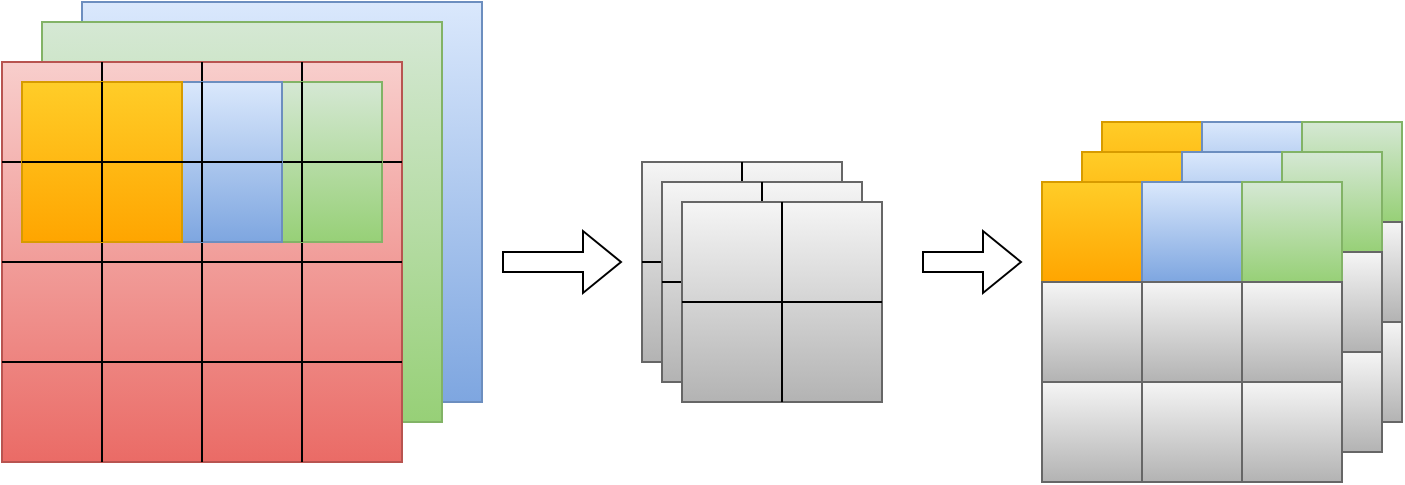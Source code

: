<mxfile version="24.8.3">
  <diagram name="第 1 页" id="wVMrklA1dud751M1J6JD">
    <mxGraphModel dx="1221" dy="652" grid="1" gridSize="10" guides="1" tooltips="1" connect="1" arrows="1" fold="1" page="1" pageScale="1" pageWidth="827" pageHeight="1169" math="0" shadow="0">
      <root>
        <mxCell id="0" />
        <mxCell id="1" parent="0" />
        <mxCell id="qZmi_aKjuNAnoIx1gN8c-98" value="" style="rounded=0;whiteSpace=wrap;html=1;fillColor=#dae8fc;gradientColor=#7ea6e0;strokeColor=#6c8ebf;" vertex="1" parent="1">
          <mxGeometry x="110" y="230" width="200" height="200" as="geometry" />
        </mxCell>
        <mxCell id="qZmi_aKjuNAnoIx1gN8c-99" value="" style="rounded=0;whiteSpace=wrap;html=1;fillColor=#d5e8d4;gradientColor=#97d077;strokeColor=#82b366;" vertex="1" parent="1">
          <mxGeometry x="90" y="240" width="200" height="200" as="geometry" />
        </mxCell>
        <mxCell id="qZmi_aKjuNAnoIx1gN8c-100" value="" style="rounded=0;whiteSpace=wrap;html=1;fillColor=#f8cecc;strokeColor=#b85450;gradientColor=#ea6b66;" vertex="1" parent="1">
          <mxGeometry x="70" y="260" width="200" height="200" as="geometry" />
        </mxCell>
        <mxCell id="qZmi_aKjuNAnoIx1gN8c-101" value="" style="endArrow=none;html=1;rounded=0;exitX=0;exitY=0.25;exitDx=0;exitDy=0;entryX=1;entryY=0.25;entryDx=0;entryDy=0;" edge="1" parent="1" source="qZmi_aKjuNAnoIx1gN8c-100" target="qZmi_aKjuNAnoIx1gN8c-100">
          <mxGeometry width="50" height="50" relative="1" as="geometry">
            <mxPoint x="380" y="380" as="sourcePoint" />
            <mxPoint x="430" y="330" as="targetPoint" />
          </mxGeometry>
        </mxCell>
        <mxCell id="qZmi_aKjuNAnoIx1gN8c-102" value="" style="endArrow=none;html=1;rounded=0;exitX=0;exitY=0.5;exitDx=0;exitDy=0;entryX=1;entryY=0.5;entryDx=0;entryDy=0;" edge="1" parent="1" source="qZmi_aKjuNAnoIx1gN8c-100" target="qZmi_aKjuNAnoIx1gN8c-100">
          <mxGeometry width="50" height="50" relative="1" as="geometry">
            <mxPoint x="50" y="560" as="sourcePoint" />
            <mxPoint x="100" y="510" as="targetPoint" />
          </mxGeometry>
        </mxCell>
        <mxCell id="qZmi_aKjuNAnoIx1gN8c-103" value="" style="endArrow=none;html=1;rounded=0;exitX=0;exitY=0.75;exitDx=0;exitDy=0;entryX=1;entryY=0.75;entryDx=0;entryDy=0;" edge="1" parent="1" source="qZmi_aKjuNAnoIx1gN8c-100" target="qZmi_aKjuNAnoIx1gN8c-100">
          <mxGeometry width="50" height="50" relative="1" as="geometry">
            <mxPoint x="100" y="580" as="sourcePoint" />
            <mxPoint x="150" y="530" as="targetPoint" />
          </mxGeometry>
        </mxCell>
        <mxCell id="qZmi_aKjuNAnoIx1gN8c-104" value="" style="endArrow=none;html=1;rounded=0;exitX=0.25;exitY=0;exitDx=0;exitDy=0;entryX=0.25;entryY=1;entryDx=0;entryDy=0;" edge="1" parent="1" source="qZmi_aKjuNAnoIx1gN8c-100" target="qZmi_aKjuNAnoIx1gN8c-100">
          <mxGeometry width="50" height="50" relative="1" as="geometry">
            <mxPoint x="100" y="600" as="sourcePoint" />
            <mxPoint x="150" y="550" as="targetPoint" />
          </mxGeometry>
        </mxCell>
        <mxCell id="qZmi_aKjuNAnoIx1gN8c-105" value="" style="endArrow=none;html=1;rounded=0;entryX=0.5;entryY=0;entryDx=0;entryDy=0;exitX=0.5;exitY=1;exitDx=0;exitDy=0;" edge="1" parent="1" source="qZmi_aKjuNAnoIx1gN8c-100" target="qZmi_aKjuNAnoIx1gN8c-100">
          <mxGeometry width="50" height="50" relative="1" as="geometry">
            <mxPoint x="190" y="570" as="sourcePoint" />
            <mxPoint x="240" y="520" as="targetPoint" />
          </mxGeometry>
        </mxCell>
        <mxCell id="qZmi_aKjuNAnoIx1gN8c-106" value="" style="endArrow=none;html=1;rounded=0;entryX=0.75;entryY=0;entryDx=0;entryDy=0;exitX=0.75;exitY=1;exitDx=0;exitDy=0;" edge="1" parent="1" source="qZmi_aKjuNAnoIx1gN8c-100" target="qZmi_aKjuNAnoIx1gN8c-100">
          <mxGeometry width="50" height="50" relative="1" as="geometry">
            <mxPoint x="160" y="560" as="sourcePoint" />
            <mxPoint x="210" y="510" as="targetPoint" />
          </mxGeometry>
        </mxCell>
        <mxCell id="qZmi_aKjuNAnoIx1gN8c-109" value="" style="whiteSpace=wrap;html=1;aspect=fixed;fillColor=#f5f5f5;gradientColor=#b3b3b3;strokeColor=#666666;" vertex="1" parent="1">
          <mxGeometry x="390" y="310" width="100" height="100" as="geometry" />
        </mxCell>
        <mxCell id="qZmi_aKjuNAnoIx1gN8c-108" value="" style="endArrow=none;html=1;rounded=0;entryX=0;entryY=0.5;entryDx=0;entryDy=0;exitX=1;exitY=0.5;exitDx=0;exitDy=0;" edge="1" parent="1" source="qZmi_aKjuNAnoIx1gN8c-109" target="qZmi_aKjuNAnoIx1gN8c-109">
          <mxGeometry width="50" height="50" relative="1" as="geometry">
            <mxPoint x="400" y="510" as="sourcePoint" />
            <mxPoint x="500" y="430" as="targetPoint" />
          </mxGeometry>
        </mxCell>
        <mxCell id="qZmi_aKjuNAnoIx1gN8c-110" value="" style="endArrow=none;html=1;rounded=0;strokeColor=default;align=center;verticalAlign=middle;fontFamily=Helvetica;fontSize=11;fontColor=default;labelBackgroundColor=default;entryX=0.5;entryY=0;entryDx=0;entryDy=0;exitX=0.5;exitY=1;exitDx=0;exitDy=0;" edge="1" parent="1" source="qZmi_aKjuNAnoIx1gN8c-109" target="qZmi_aKjuNAnoIx1gN8c-109">
          <mxGeometry width="50" height="50" relative="1" as="geometry">
            <mxPoint x="450" y="380" as="sourcePoint" />
            <mxPoint x="500" y="450" as="targetPoint" />
          </mxGeometry>
        </mxCell>
        <mxCell id="qZmi_aKjuNAnoIx1gN8c-115" value="" style="whiteSpace=wrap;html=1;aspect=fixed;fillColor=#f5f5f5;gradientColor=#b3b3b3;strokeColor=#666666;" vertex="1" parent="1">
          <mxGeometry x="400" y="320" width="100" height="100" as="geometry" />
        </mxCell>
        <mxCell id="qZmi_aKjuNAnoIx1gN8c-116" value="" style="endArrow=none;html=1;rounded=0;entryX=0;entryY=0.5;entryDx=0;entryDy=0;exitX=1;exitY=0.5;exitDx=0;exitDy=0;" edge="1" parent="1" source="qZmi_aKjuNAnoIx1gN8c-115" target="qZmi_aKjuNAnoIx1gN8c-115">
          <mxGeometry width="50" height="50" relative="1" as="geometry">
            <mxPoint x="410" y="520" as="sourcePoint" />
            <mxPoint x="510" y="440" as="targetPoint" />
          </mxGeometry>
        </mxCell>
        <mxCell id="qZmi_aKjuNAnoIx1gN8c-117" value="" style="endArrow=none;html=1;rounded=0;strokeColor=default;align=center;verticalAlign=middle;fontFamily=Helvetica;fontSize=11;fontColor=default;labelBackgroundColor=default;entryX=0.5;entryY=0;entryDx=0;entryDy=0;exitX=0.5;exitY=1;exitDx=0;exitDy=0;" edge="1" parent="1" source="qZmi_aKjuNAnoIx1gN8c-115" target="qZmi_aKjuNAnoIx1gN8c-115">
          <mxGeometry width="50" height="50" relative="1" as="geometry">
            <mxPoint x="460" y="390" as="sourcePoint" />
            <mxPoint x="510" y="460" as="targetPoint" />
          </mxGeometry>
        </mxCell>
        <mxCell id="qZmi_aKjuNAnoIx1gN8c-118" value="" style="whiteSpace=wrap;html=1;aspect=fixed;fillColor=#f5f5f5;gradientColor=#b3b3b3;strokeColor=#666666;" vertex="1" parent="1">
          <mxGeometry x="410" y="330" width="100" height="100" as="geometry" />
        </mxCell>
        <mxCell id="qZmi_aKjuNAnoIx1gN8c-119" value="" style="endArrow=none;html=1;rounded=0;entryX=0;entryY=0.5;entryDx=0;entryDy=0;exitX=1;exitY=0.5;exitDx=0;exitDy=0;" edge="1" parent="1" source="qZmi_aKjuNAnoIx1gN8c-118" target="qZmi_aKjuNAnoIx1gN8c-118">
          <mxGeometry width="50" height="50" relative="1" as="geometry">
            <mxPoint x="420" y="530" as="sourcePoint" />
            <mxPoint x="520" y="450" as="targetPoint" />
          </mxGeometry>
        </mxCell>
        <mxCell id="qZmi_aKjuNAnoIx1gN8c-120" value="" style="endArrow=none;html=1;rounded=0;strokeColor=default;align=center;verticalAlign=middle;fontFamily=Helvetica;fontSize=11;fontColor=default;labelBackgroundColor=default;entryX=0.5;entryY=0;entryDx=0;entryDy=0;exitX=0.5;exitY=1;exitDx=0;exitDy=0;" edge="1" parent="1" source="qZmi_aKjuNAnoIx1gN8c-118" target="qZmi_aKjuNAnoIx1gN8c-118">
          <mxGeometry width="50" height="50" relative="1" as="geometry">
            <mxPoint x="470" y="400" as="sourcePoint" />
            <mxPoint x="520" y="470" as="targetPoint" />
          </mxGeometry>
        </mxCell>
        <mxCell id="qZmi_aKjuNAnoIx1gN8c-122" value="" style="shape=flexArrow;endArrow=classic;html=1;rounded=0;strokeColor=default;align=center;verticalAlign=middle;fontFamily=Helvetica;fontSize=11;fontColor=default;labelBackgroundColor=default;" edge="1" parent="1">
          <mxGeometry width="50" height="50" relative="1" as="geometry">
            <mxPoint x="320" y="360" as="sourcePoint" />
            <mxPoint x="380" y="360" as="targetPoint" />
          </mxGeometry>
        </mxCell>
        <mxCell id="qZmi_aKjuNAnoIx1gN8c-125" value="" style="shape=flexArrow;endArrow=classic;html=1;rounded=0;strokeColor=default;align=center;verticalAlign=middle;fontFamily=Helvetica;fontSize=11;fontColor=default;labelBackgroundColor=default;" edge="1" parent="1">
          <mxGeometry width="50" height="50" relative="1" as="geometry">
            <mxPoint x="530" y="360" as="sourcePoint" />
            <mxPoint x="580" y="360" as="targetPoint" />
          </mxGeometry>
        </mxCell>
        <mxCell id="qZmi_aKjuNAnoIx1gN8c-124" value="" style="whiteSpace=wrap;html=1;aspect=fixed;fontFamily=Helvetica;fontSize=11;labelBackgroundColor=default;fillColor=#d5e8d4;gradientColor=#97d077;strokeColor=#82b366;" vertex="1" parent="1">
          <mxGeometry x="180" y="270" width="80" height="80" as="geometry" />
        </mxCell>
        <mxCell id="qZmi_aKjuNAnoIx1gN8c-128" value="" style="endArrow=none;html=1;rounded=0;strokeColor=default;align=center;verticalAlign=middle;fontFamily=Helvetica;fontSize=11;fontColor=default;labelBackgroundColor=default;exitX=0;exitY=0.5;exitDx=0;exitDy=0;entryX=1;entryY=0.5;entryDx=0;entryDy=0;" edge="1" parent="1" source="qZmi_aKjuNAnoIx1gN8c-124" target="qZmi_aKjuNAnoIx1gN8c-124">
          <mxGeometry width="50" height="50" relative="1" as="geometry">
            <mxPoint x="620" y="540" as="sourcePoint" />
            <mxPoint x="670" y="490" as="targetPoint" />
          </mxGeometry>
        </mxCell>
        <mxCell id="qZmi_aKjuNAnoIx1gN8c-129" value="" style="endArrow=none;html=1;rounded=0;strokeColor=default;align=center;verticalAlign=middle;fontFamily=Helvetica;fontSize=11;fontColor=default;labelBackgroundColor=default;entryX=0.5;entryY=1;entryDx=0;entryDy=0;exitX=0.5;exitY=0;exitDx=0;exitDy=0;" edge="1" parent="1" source="qZmi_aKjuNAnoIx1gN8c-124" target="qZmi_aKjuNAnoIx1gN8c-124">
          <mxGeometry width="50" height="50" relative="1" as="geometry">
            <mxPoint x="590" y="600" as="sourcePoint" />
            <mxPoint x="640" y="550" as="targetPoint" />
          </mxGeometry>
        </mxCell>
        <mxCell id="qZmi_aKjuNAnoIx1gN8c-130" value="" style="whiteSpace=wrap;html=1;aspect=fixed;fontFamily=Helvetica;fontSize=11;labelBackgroundColor=default;fillColor=#ffcd28;gradientColor=#ffa500;strokeColor=#d79b00;" vertex="1" parent="1">
          <mxGeometry x="620" y="290" width="50" height="50" as="geometry" />
        </mxCell>
        <mxCell id="qZmi_aKjuNAnoIx1gN8c-131" value="" style="whiteSpace=wrap;html=1;aspect=fixed;fontFamily=Helvetica;fontSize=11;labelBackgroundColor=default;fillColor=#dae8fc;gradientColor=#7ea6e0;strokeColor=#6c8ebf;" vertex="1" parent="1">
          <mxGeometry x="670" y="290" width="50" height="50" as="geometry" />
        </mxCell>
        <mxCell id="qZmi_aKjuNAnoIx1gN8c-132" value="" style="whiteSpace=wrap;html=1;aspect=fixed;fontFamily=Helvetica;fontSize=11;labelBackgroundColor=default;fillColor=#d5e8d4;gradientColor=#97d077;strokeColor=#82b366;" vertex="1" parent="1">
          <mxGeometry x="720" y="290" width="50" height="50" as="geometry" />
        </mxCell>
        <mxCell id="qZmi_aKjuNAnoIx1gN8c-133" value="" style="whiteSpace=wrap;html=1;aspect=fixed;fontFamily=Helvetica;fontSize=11;fontColor=default;labelBackgroundColor=default;" vertex="1" parent="1">
          <mxGeometry x="620" y="340" width="50" height="50" as="geometry" />
        </mxCell>
        <mxCell id="qZmi_aKjuNAnoIx1gN8c-134" value="" style="whiteSpace=wrap;html=1;aspect=fixed;fontFamily=Helvetica;fontSize=11;fontColor=default;labelBackgroundColor=default;" vertex="1" parent="1">
          <mxGeometry x="670" y="340" width="50" height="50" as="geometry" />
        </mxCell>
        <mxCell id="qZmi_aKjuNAnoIx1gN8c-135" value="" style="whiteSpace=wrap;html=1;aspect=fixed;fontFamily=Helvetica;fontSize=11;fontColor=default;labelBackgroundColor=default;" vertex="1" parent="1">
          <mxGeometry x="670" y="340" width="50" height="50" as="geometry" />
        </mxCell>
        <mxCell id="qZmi_aKjuNAnoIx1gN8c-136" value="" style="whiteSpace=wrap;html=1;aspect=fixed;fontFamily=Helvetica;fontSize=11;labelBackgroundColor=default;fillColor=#f5f5f5;gradientColor=#b3b3b3;strokeColor=#666666;" vertex="1" parent="1">
          <mxGeometry x="720" y="340" width="50" height="50" as="geometry" />
        </mxCell>
        <mxCell id="qZmi_aKjuNAnoIx1gN8c-137" value="" style="whiteSpace=wrap;html=1;aspect=fixed;fontFamily=Helvetica;fontSize=11;fontColor=default;labelBackgroundColor=default;" vertex="1" parent="1">
          <mxGeometry x="620" y="390" width="50" height="50" as="geometry" />
        </mxCell>
        <mxCell id="qZmi_aKjuNAnoIx1gN8c-138" value="" style="whiteSpace=wrap;html=1;aspect=fixed;fontFamily=Helvetica;fontSize=11;fontColor=default;labelBackgroundColor=default;" vertex="1" parent="1">
          <mxGeometry x="670" y="390" width="50" height="50" as="geometry" />
        </mxCell>
        <mxCell id="qZmi_aKjuNAnoIx1gN8c-139" value="" style="whiteSpace=wrap;html=1;aspect=fixed;fontFamily=Helvetica;fontSize=11;labelBackgroundColor=default;fillColor=#f5f5f5;gradientColor=#b3b3b3;strokeColor=#666666;" vertex="1" parent="1">
          <mxGeometry x="720" y="390" width="50" height="50" as="geometry" />
        </mxCell>
        <mxCell id="qZmi_aKjuNAnoIx1gN8c-142" value="" style="whiteSpace=wrap;html=1;aspect=fixed;fontFamily=Helvetica;fontSize=11;labelBackgroundColor=default;fillColor=#dae8fc;gradientColor=#7ea6e0;strokeColor=#6c8ebf;" vertex="1" parent="1">
          <mxGeometry x="130" y="270" width="80" height="80" as="geometry" />
        </mxCell>
        <mxCell id="qZmi_aKjuNAnoIx1gN8c-145" value="" style="whiteSpace=wrap;html=1;aspect=fixed;fontFamily=Helvetica;fontSize=11;labelBackgroundColor=default;fillColor=#ffcd28;gradientColor=#ffa500;strokeColor=#d79b00;" vertex="1" parent="1">
          <mxGeometry x="80" y="270" width="80" height="80" as="geometry" />
        </mxCell>
        <mxCell id="qZmi_aKjuNAnoIx1gN8c-146" value="" style="endArrow=none;html=1;rounded=0;strokeColor=default;align=center;verticalAlign=middle;fontFamily=Helvetica;fontSize=11;fontColor=default;labelBackgroundColor=default;exitX=0;exitY=0.5;exitDx=0;exitDy=0;entryX=1;entryY=0.5;entryDx=0;entryDy=0;" edge="1" parent="1" source="qZmi_aKjuNAnoIx1gN8c-145" target="qZmi_aKjuNAnoIx1gN8c-145">
          <mxGeometry width="50" height="50" relative="1" as="geometry">
            <mxPoint x="220" y="590" as="sourcePoint" />
            <mxPoint x="270" y="540" as="targetPoint" />
          </mxGeometry>
        </mxCell>
        <mxCell id="qZmi_aKjuNAnoIx1gN8c-147" value="" style="endArrow=none;html=1;rounded=0;strokeColor=default;align=center;verticalAlign=middle;fontFamily=Helvetica;fontSize=11;fontColor=default;labelBackgroundColor=default;entryX=0.5;entryY=0;entryDx=0;entryDy=0;exitX=0.5;exitY=1;exitDx=0;exitDy=0;" edge="1" parent="1" source="qZmi_aKjuNAnoIx1gN8c-145" target="qZmi_aKjuNAnoIx1gN8c-145">
          <mxGeometry width="50" height="50" relative="1" as="geometry">
            <mxPoint x="140" y="570" as="sourcePoint" />
            <mxPoint x="190" y="520" as="targetPoint" />
          </mxGeometry>
        </mxCell>
        <mxCell id="qZmi_aKjuNAnoIx1gN8c-148" value="" style="endArrow=none;html=1;rounded=0;strokeColor=default;align=center;verticalAlign=middle;fontFamily=Helvetica;fontSize=11;fontColor=default;labelBackgroundColor=default;entryX=1;entryY=0.5;entryDx=0;entryDy=0;exitX=1;exitY=0.5;exitDx=0;exitDy=0;" edge="1" parent="1" source="qZmi_aKjuNAnoIx1gN8c-145" target="qZmi_aKjuNAnoIx1gN8c-142">
          <mxGeometry width="50" height="50" relative="1" as="geometry">
            <mxPoint x="70" y="540" as="sourcePoint" />
            <mxPoint x="120" y="490" as="targetPoint" />
          </mxGeometry>
        </mxCell>
        <mxCell id="qZmi_aKjuNAnoIx1gN8c-149" value="" style="endArrow=none;html=1;rounded=0;strokeColor=default;align=center;verticalAlign=middle;fontFamily=Helvetica;fontSize=11;fontColor=default;labelBackgroundColor=default;entryX=0.5;entryY=0;entryDx=0;entryDy=0;exitX=0.5;exitY=1;exitDx=0;exitDy=0;" edge="1" parent="1" source="qZmi_aKjuNAnoIx1gN8c-142" target="qZmi_aKjuNAnoIx1gN8c-142">
          <mxGeometry width="50" height="50" relative="1" as="geometry">
            <mxPoint x="140" y="610" as="sourcePoint" />
            <mxPoint x="190" y="560" as="targetPoint" />
          </mxGeometry>
        </mxCell>
        <mxCell id="qZmi_aKjuNAnoIx1gN8c-170" value="" style="whiteSpace=wrap;html=1;aspect=fixed;fontFamily=Helvetica;fontSize=11;labelBackgroundColor=default;fillColor=#ffcd28;gradientColor=#ffa500;strokeColor=#d79b00;" vertex="1" parent="1">
          <mxGeometry x="610" y="305" width="50" height="50" as="geometry" />
        </mxCell>
        <mxCell id="qZmi_aKjuNAnoIx1gN8c-171" value="" style="whiteSpace=wrap;html=1;aspect=fixed;fontFamily=Helvetica;fontSize=11;labelBackgroundColor=default;fillColor=#dae8fc;gradientColor=#7ea6e0;strokeColor=#6c8ebf;" vertex="1" parent="1">
          <mxGeometry x="660" y="305" width="50" height="50" as="geometry" />
        </mxCell>
        <mxCell id="qZmi_aKjuNAnoIx1gN8c-172" value="" style="whiteSpace=wrap;html=1;aspect=fixed;fontFamily=Helvetica;fontSize=11;labelBackgroundColor=default;fillColor=#d5e8d4;gradientColor=#97d077;strokeColor=#82b366;" vertex="1" parent="1">
          <mxGeometry x="710" y="305" width="50" height="50" as="geometry" />
        </mxCell>
        <mxCell id="qZmi_aKjuNAnoIx1gN8c-173" value="" style="whiteSpace=wrap;html=1;aspect=fixed;fontFamily=Helvetica;fontSize=11;fontColor=default;labelBackgroundColor=default;" vertex="1" parent="1">
          <mxGeometry x="610" y="355" width="50" height="50" as="geometry" />
        </mxCell>
        <mxCell id="qZmi_aKjuNAnoIx1gN8c-174" value="" style="whiteSpace=wrap;html=1;aspect=fixed;fontFamily=Helvetica;fontSize=11;fontColor=default;labelBackgroundColor=default;" vertex="1" parent="1">
          <mxGeometry x="660" y="355" width="50" height="50" as="geometry" />
        </mxCell>
        <mxCell id="qZmi_aKjuNAnoIx1gN8c-175" value="" style="whiteSpace=wrap;html=1;aspect=fixed;fontFamily=Helvetica;fontSize=11;fontColor=default;labelBackgroundColor=default;" vertex="1" parent="1">
          <mxGeometry x="660" y="355" width="50" height="50" as="geometry" />
        </mxCell>
        <mxCell id="qZmi_aKjuNAnoIx1gN8c-176" value="" style="whiteSpace=wrap;html=1;aspect=fixed;fontFamily=Helvetica;fontSize=11;labelBackgroundColor=default;fillColor=#f5f5f5;gradientColor=#b3b3b3;strokeColor=#666666;" vertex="1" parent="1">
          <mxGeometry x="710" y="355" width="50" height="50" as="geometry" />
        </mxCell>
        <mxCell id="qZmi_aKjuNAnoIx1gN8c-177" value="" style="whiteSpace=wrap;html=1;aspect=fixed;fontFamily=Helvetica;fontSize=11;fontColor=default;labelBackgroundColor=default;" vertex="1" parent="1">
          <mxGeometry x="610" y="405" width="50" height="50" as="geometry" />
        </mxCell>
        <mxCell id="qZmi_aKjuNAnoIx1gN8c-178" value="" style="whiteSpace=wrap;html=1;aspect=fixed;fontFamily=Helvetica;fontSize=11;fontColor=default;labelBackgroundColor=default;" vertex="1" parent="1">
          <mxGeometry x="660" y="405" width="50" height="50" as="geometry" />
        </mxCell>
        <mxCell id="qZmi_aKjuNAnoIx1gN8c-179" value="" style="whiteSpace=wrap;html=1;aspect=fixed;fontFamily=Helvetica;fontSize=11;labelBackgroundColor=default;fillColor=#f5f5f5;gradientColor=#b3b3b3;strokeColor=#666666;" vertex="1" parent="1">
          <mxGeometry x="710" y="405" width="50" height="50" as="geometry" />
        </mxCell>
        <mxCell id="qZmi_aKjuNAnoIx1gN8c-180" value="" style="whiteSpace=wrap;html=1;aspect=fixed;fontFamily=Helvetica;fontSize=11;labelBackgroundColor=default;fillColor=#ffcd28;gradientColor=#ffa500;strokeColor=#d79b00;" vertex="1" parent="1">
          <mxGeometry x="590" y="320" width="50" height="50" as="geometry" />
        </mxCell>
        <mxCell id="qZmi_aKjuNAnoIx1gN8c-181" value="" style="whiteSpace=wrap;html=1;aspect=fixed;fontFamily=Helvetica;fontSize=11;labelBackgroundColor=default;fillColor=#dae8fc;gradientColor=#7ea6e0;strokeColor=#6c8ebf;" vertex="1" parent="1">
          <mxGeometry x="640" y="320" width="50" height="50" as="geometry" />
        </mxCell>
        <mxCell id="qZmi_aKjuNAnoIx1gN8c-182" value="" style="whiteSpace=wrap;html=1;aspect=fixed;fontFamily=Helvetica;fontSize=11;labelBackgroundColor=default;fillColor=#d5e8d4;gradientColor=#97d077;strokeColor=#82b366;" vertex="1" parent="1">
          <mxGeometry x="690" y="320" width="50" height="50" as="geometry" />
        </mxCell>
        <mxCell id="qZmi_aKjuNAnoIx1gN8c-183" value="" style="whiteSpace=wrap;html=1;aspect=fixed;fontFamily=Helvetica;fontSize=11;labelBackgroundColor=default;fillColor=#f5f5f5;gradientColor=#b3b3b3;strokeColor=#666666;" vertex="1" parent="1">
          <mxGeometry x="590" y="370" width="50" height="50" as="geometry" />
        </mxCell>
        <mxCell id="qZmi_aKjuNAnoIx1gN8c-184" value="" style="whiteSpace=wrap;html=1;aspect=fixed;fontFamily=Helvetica;fontSize=11;fontColor=default;labelBackgroundColor=default;" vertex="1" parent="1">
          <mxGeometry x="640" y="370" width="50" height="50" as="geometry" />
        </mxCell>
        <mxCell id="qZmi_aKjuNAnoIx1gN8c-185" value="" style="whiteSpace=wrap;html=1;aspect=fixed;fontFamily=Helvetica;fontSize=11;labelBackgroundColor=default;fillColor=#f5f5f5;gradientColor=#b3b3b3;strokeColor=#666666;" vertex="1" parent="1">
          <mxGeometry x="640" y="370" width="50" height="50" as="geometry" />
        </mxCell>
        <mxCell id="qZmi_aKjuNAnoIx1gN8c-186" value="" style="whiteSpace=wrap;html=1;aspect=fixed;fontFamily=Helvetica;fontSize=11;labelBackgroundColor=default;fillColor=#f5f5f5;gradientColor=#b3b3b3;strokeColor=#666666;" vertex="1" parent="1">
          <mxGeometry x="690" y="370" width="50" height="50" as="geometry" />
        </mxCell>
        <mxCell id="qZmi_aKjuNAnoIx1gN8c-187" value="" style="whiteSpace=wrap;html=1;aspect=fixed;fontFamily=Helvetica;fontSize=11;labelBackgroundColor=default;fillColor=#f5f5f5;gradientColor=#b3b3b3;strokeColor=#666666;" vertex="1" parent="1">
          <mxGeometry x="590" y="420" width="50" height="50" as="geometry" />
        </mxCell>
        <mxCell id="qZmi_aKjuNAnoIx1gN8c-188" value="" style="whiteSpace=wrap;html=1;aspect=fixed;fontFamily=Helvetica;fontSize=11;labelBackgroundColor=default;fillColor=#f5f5f5;gradientColor=#b3b3b3;strokeColor=#666666;" vertex="1" parent="1">
          <mxGeometry x="640" y="420" width="50" height="50" as="geometry" />
        </mxCell>
        <mxCell id="qZmi_aKjuNAnoIx1gN8c-189" value="" style="whiteSpace=wrap;html=1;aspect=fixed;fontFamily=Helvetica;fontSize=11;labelBackgroundColor=default;fillColor=#f5f5f5;gradientColor=#b3b3b3;strokeColor=#666666;" vertex="1" parent="1">
          <mxGeometry x="690" y="420" width="50" height="50" as="geometry" />
        </mxCell>
      </root>
    </mxGraphModel>
  </diagram>
</mxfile>
